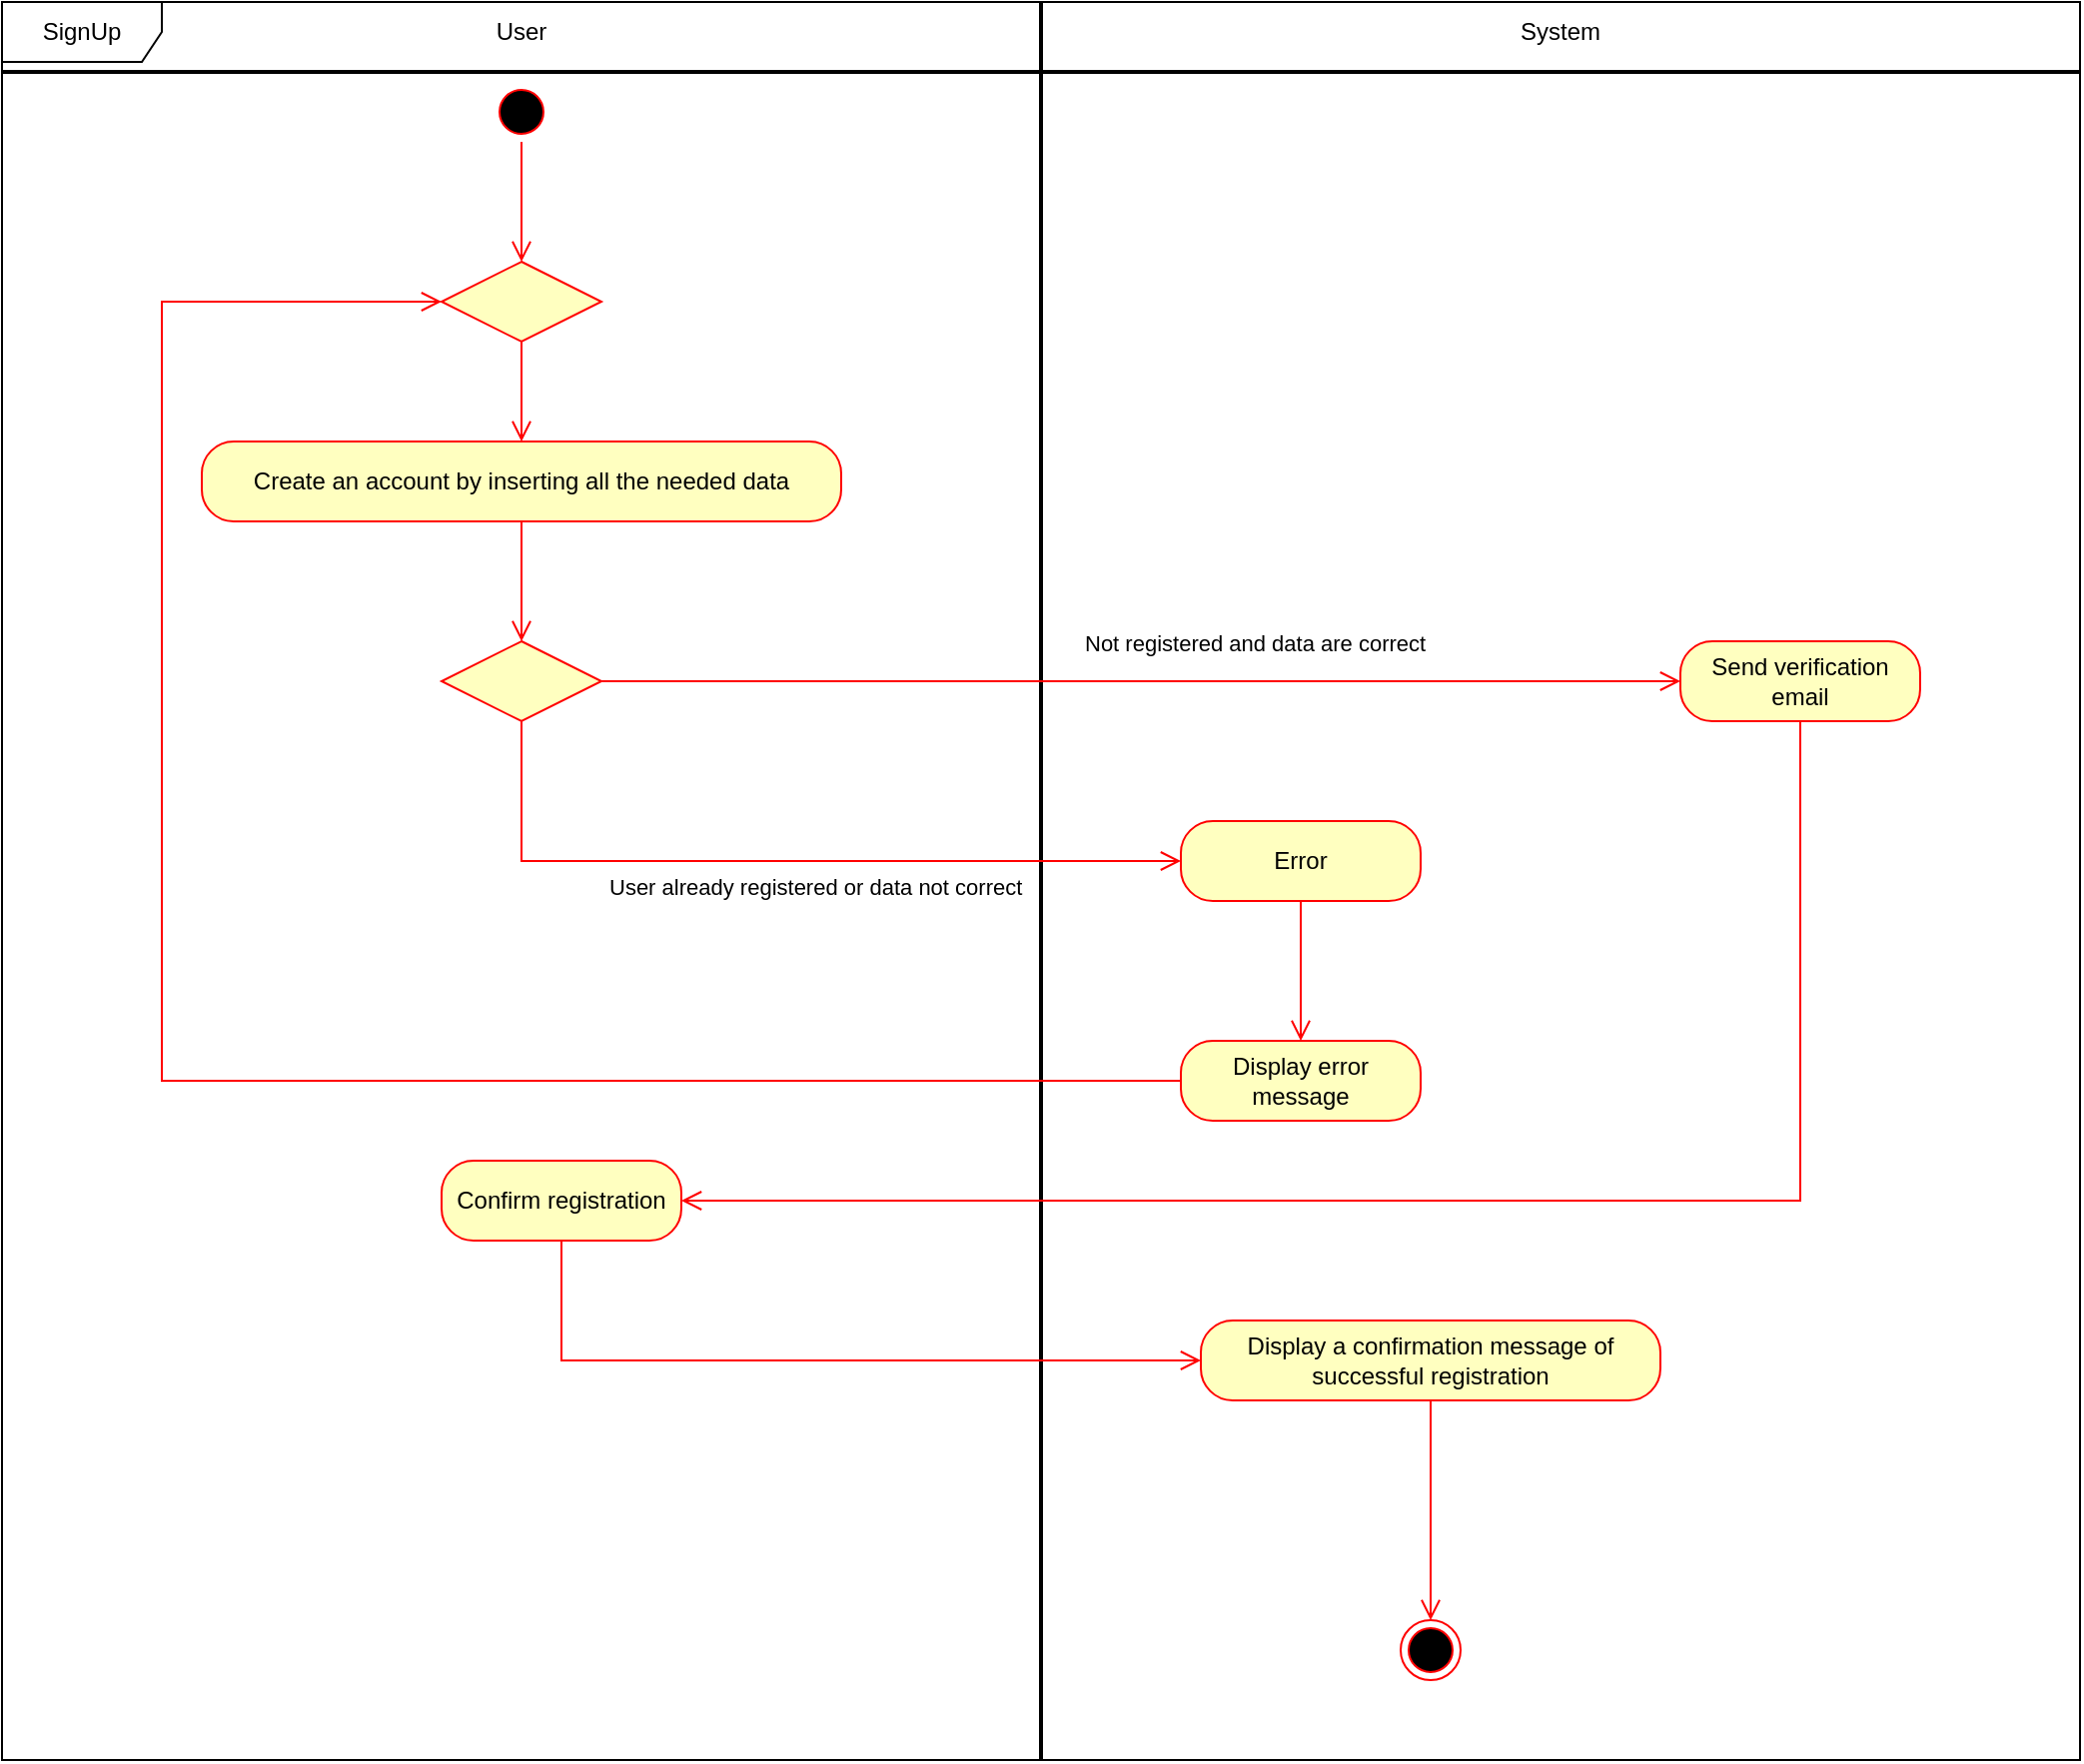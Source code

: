 <mxfile version="15.8.4" type="device" pages="4"><diagram id="i5hA1GaCMHNehdsZrgJi" name="SignUp"><mxGraphModel dx="1662" dy="2034" grid="1" gridSize="10" guides="1" tooltips="1" connect="1" arrows="1" fold="1" page="1" pageScale="1" pageWidth="827" pageHeight="1169" math="0" shadow="0"><root><mxCell id="0"/><mxCell id="1" parent="0"/><mxCell id="0Yx5FehD2BTO6RTD4bYX-6" value="SignUp" style="shape=umlFrame;whiteSpace=wrap;html=1;width=80;height=30;" parent="1" vertex="1"><mxGeometry x="40" width="1040" height="880" as="geometry"/></mxCell><mxCell id="0Yx5FehD2BTO6RTD4bYX-12" value="" style="line;strokeWidth=2;direction=south;html=1;" parent="1" vertex="1"><mxGeometry x="555" width="10" height="880" as="geometry"/></mxCell><mxCell id="0Yx5FehD2BTO6RTD4bYX-13" value="" style="ellipse;html=1;shape=startState;fillColor=#000000;strokeColor=#ff0000;" parent="1" vertex="1"><mxGeometry x="285" y="40" width="30" height="30" as="geometry"/></mxCell><mxCell id="0Yx5FehD2BTO6RTD4bYX-14" value="" style="edgeStyle=orthogonalEdgeStyle;html=1;verticalAlign=bottom;endArrow=open;endSize=8;strokeColor=#ff0000;rounded=0;" parent="1" source="0Yx5FehD2BTO6RTD4bYX-13" target="0Yx5FehD2BTO6RTD4bYX-15" edge="1"><mxGeometry relative="1" as="geometry"><mxPoint x="300" y="130" as="targetPoint"/></mxGeometry></mxCell><mxCell id="0Yx5FehD2BTO6RTD4bYX-15" value="" style="rhombus;whiteSpace=wrap;html=1;fillColor=#ffffc0;strokeColor=#ff0000;" parent="1" vertex="1"><mxGeometry x="260" y="130" width="80" height="40" as="geometry"/></mxCell><mxCell id="0Yx5FehD2BTO6RTD4bYX-17" value="" style="edgeStyle=orthogonalEdgeStyle;html=1;align=left;verticalAlign=top;endArrow=open;endSize=8;strokeColor=#ff0000;rounded=0;" parent="1" source="0Yx5FehD2BTO6RTD4bYX-15" target="0Yx5FehD2BTO6RTD4bYX-19" edge="1"><mxGeometry x="-1" relative="1" as="geometry"><mxPoint x="300" y="220" as="targetPoint"/></mxGeometry></mxCell><mxCell id="0Yx5FehD2BTO6RTD4bYX-19" value="Create an account by inserting all the needed data" style="rounded=1;whiteSpace=wrap;html=1;arcSize=40;fontColor=#000000;fillColor=#ffffc0;strokeColor=#ff0000;" parent="1" vertex="1"><mxGeometry x="140" y="220" width="320" height="40" as="geometry"/></mxCell><mxCell id="0Yx5FehD2BTO6RTD4bYX-20" value="" style="edgeStyle=orthogonalEdgeStyle;html=1;verticalAlign=bottom;endArrow=open;endSize=8;strokeColor=#ff0000;rounded=0;" parent="1" source="0Yx5FehD2BTO6RTD4bYX-19" target="0Yx5FehD2BTO6RTD4bYX-21" edge="1"><mxGeometry relative="1" as="geometry"><mxPoint x="300" y="320" as="targetPoint"/></mxGeometry></mxCell><mxCell id="0Yx5FehD2BTO6RTD4bYX-21" value="" style="rhombus;whiteSpace=wrap;html=1;fillColor=#ffffc0;strokeColor=#ff0000;" parent="1" vertex="1"><mxGeometry x="260" y="320" width="80" height="40" as="geometry"/></mxCell><mxCell id="0Yx5FehD2BTO6RTD4bYX-22" value="Not registered and data are correct" style="edgeStyle=orthogonalEdgeStyle;html=1;align=left;verticalAlign=bottom;endArrow=open;endSize=8;strokeColor=#ff0000;rounded=0;" parent="1" source="0Yx5FehD2BTO6RTD4bYX-21" target="0Yx5FehD2BTO6RTD4bYX-26" edge="1"><mxGeometry x="-0.111" y="10" relative="1" as="geometry"><mxPoint x="440" y="340" as="targetPoint"/><mxPoint as="offset"/></mxGeometry></mxCell><mxCell id="0Yx5FehD2BTO6RTD4bYX-23" value="User already registered or data not correct" style="edgeStyle=orthogonalEdgeStyle;html=1;align=left;verticalAlign=top;endArrow=open;endSize=8;strokeColor=#ff0000;rounded=0;" parent="1" source="0Yx5FehD2BTO6RTD4bYX-21" target="ZyyHc0Qk0W2XX4nhN9ns-6" edge="1"><mxGeometry x="-0.442" relative="1" as="geometry"><mxPoint x="630" y="460" as="targetPoint"/><Array as="points"><mxPoint x="300" y="430"/></Array><mxPoint as="offset"/></mxGeometry></mxCell><mxCell id="0Yx5FehD2BTO6RTD4bYX-25" value="" style="edgeStyle=orthogonalEdgeStyle;html=1;verticalAlign=bottom;endArrow=open;endSize=8;strokeColor=#ff0000;rounded=0;" parent="1" source="ZyyHc0Qk0W2XX4nhN9ns-5" target="0Yx5FehD2BTO6RTD4bYX-15" edge="1"><mxGeometry relative="1" as="geometry"><mxPoint x="690" y="584" as="targetPoint"/><Array as="points"><mxPoint x="120" y="540"/><mxPoint x="120" y="150"/></Array><mxPoint x="690" y="480" as="sourcePoint"/></mxGeometry></mxCell><mxCell id="0Yx5FehD2BTO6RTD4bYX-26" value="Send verification email" style="rounded=1;whiteSpace=wrap;html=1;arcSize=40;fontColor=#000000;fillColor=#ffffc0;strokeColor=#ff0000;" parent="1" vertex="1"><mxGeometry x="880" y="320" width="120" height="40" as="geometry"/></mxCell><mxCell id="0Yx5FehD2BTO6RTD4bYX-27" value="" style="edgeStyle=orthogonalEdgeStyle;html=1;verticalAlign=bottom;endArrow=open;endSize=8;strokeColor=#ff0000;rounded=0;" parent="1" source="0Yx5FehD2BTO6RTD4bYX-26" target="0Yx5FehD2BTO6RTD4bYX-30" edge="1"><mxGeometry relative="1" as="geometry"><mxPoint x="940" y="420" as="targetPoint"/><Array as="points"><mxPoint x="940" y="600"/></Array></mxGeometry></mxCell><mxCell id="0Yx5FehD2BTO6RTD4bYX-30" value="Confirm registration" style="rounded=1;whiteSpace=wrap;html=1;arcSize=40;fontColor=#000000;fillColor=#ffffc0;strokeColor=#ff0000;" parent="1" vertex="1"><mxGeometry x="260" y="580" width="120" height="40" as="geometry"/></mxCell><mxCell id="0Yx5FehD2BTO6RTD4bYX-31" value="" style="edgeStyle=orthogonalEdgeStyle;html=1;verticalAlign=bottom;endArrow=open;endSize=8;strokeColor=#ff0000;rounded=0;" parent="1" source="0Yx5FehD2BTO6RTD4bYX-30" target="0Yx5FehD2BTO6RTD4bYX-32" edge="1"><mxGeometry relative="1" as="geometry"><mxPoint x="320" y="680" as="targetPoint"/><Array as="points"><mxPoint x="320" y="680"/></Array></mxGeometry></mxCell><mxCell id="0Yx5FehD2BTO6RTD4bYX-32" value="Display a confirmation message of successful registration" style="rounded=1;whiteSpace=wrap;html=1;arcSize=40;fontColor=#000000;fillColor=#ffffc0;strokeColor=#ff0000;" parent="1" vertex="1"><mxGeometry x="640" y="660" width="230" height="40" as="geometry"/></mxCell><mxCell id="0Yx5FehD2BTO6RTD4bYX-33" value="" style="edgeStyle=orthogonalEdgeStyle;html=1;verticalAlign=bottom;endArrow=open;endSize=8;strokeColor=#ff0000;rounded=0;" parent="1" source="0Yx5FehD2BTO6RTD4bYX-32" target="0Yx5FehD2BTO6RTD4bYX-34" edge="1"><mxGeometry relative="1" as="geometry"><mxPoint x="700" y="740" as="targetPoint"/></mxGeometry></mxCell><mxCell id="0Yx5FehD2BTO6RTD4bYX-34" value="" style="ellipse;html=1;shape=endState;fillColor=#000000;strokeColor=#ff0000;" parent="1" vertex="1"><mxGeometry x="740" y="810" width="30" height="30" as="geometry"/></mxCell><mxCell id="0Yx5FehD2BTO6RTD4bYX-35" value="" style="line;strokeWidth=2;html=1;" parent="1" vertex="1"><mxGeometry x="40" y="30" width="1040" height="10" as="geometry"/></mxCell><mxCell id="0Yx5FehD2BTO6RTD4bYX-36" value="User" style="text;html=1;strokeColor=none;fillColor=none;align=center;verticalAlign=middle;whiteSpace=wrap;rounded=0;" parent="1" vertex="1"><mxGeometry x="270" width="60" height="30" as="geometry"/></mxCell><mxCell id="0Yx5FehD2BTO6RTD4bYX-37" value="System" style="text;html=1;strokeColor=none;fillColor=none;align=center;verticalAlign=middle;whiteSpace=wrap;rounded=0;" parent="1" vertex="1"><mxGeometry x="790" width="60" height="30" as="geometry"/></mxCell><mxCell id="ZyyHc0Qk0W2XX4nhN9ns-5" value="Display error message" style="rounded=1;whiteSpace=wrap;html=1;arcSize=40;fontColor=#000000;fillColor=#ffffc0;strokeColor=#ff0000;" parent="1" vertex="1"><mxGeometry x="630" y="520" width="120" height="40" as="geometry"/></mxCell><mxCell id="ZyyHc0Qk0W2XX4nhN9ns-6" value="Error" style="rounded=1;whiteSpace=wrap;html=1;arcSize=40;fontColor=#000000;fillColor=#ffffc0;strokeColor=#ff0000;" parent="1" vertex="1"><mxGeometry x="630" y="410" width="120" height="40" as="geometry"/></mxCell><mxCell id="ZyyHc0Qk0W2XX4nhN9ns-7" value="" style="edgeStyle=orthogonalEdgeStyle;html=1;verticalAlign=bottom;endArrow=open;endSize=8;strokeColor=#ff0000;rounded=0;" parent="1" source="ZyyHc0Qk0W2XX4nhN9ns-6" target="ZyyHc0Qk0W2XX4nhN9ns-5" edge="1"><mxGeometry relative="1" as="geometry"><mxPoint x="690" y="510" as="targetPoint"/></mxGeometry></mxCell></root></mxGraphModel></diagram><diagram id="QBrfwgUqq6HXXIQ34ec0" name="LogIn"><mxGraphModel dx="1662" dy="2034" grid="1" gridSize="10" guides="1" tooltips="1" connect="1" arrows="1" fold="1" page="1" pageScale="1" pageWidth="827" pageHeight="1169" math="0" shadow="0"><root><mxCell id="lk8WA9MDYlUOGoSsoRtr-0"/><mxCell id="lk8WA9MDYlUOGoSsoRtr-1" parent="lk8WA9MDYlUOGoSsoRtr-0"/><mxCell id="H0pcSbQBk07YNYU-L_Fw-0" value="LogIn" style="shape=umlFrame;whiteSpace=wrap;html=1;width=80;height=30;" parent="lk8WA9MDYlUOGoSsoRtr-1" vertex="1"><mxGeometry x="40" width="1040" height="880" as="geometry"/></mxCell><mxCell id="H0pcSbQBk07YNYU-L_Fw-1" value="" style="line;strokeWidth=2;direction=south;html=1;" parent="lk8WA9MDYlUOGoSsoRtr-1" vertex="1"><mxGeometry x="555" width="10" height="880" as="geometry"/></mxCell><mxCell id="H0pcSbQBk07YNYU-L_Fw-2" value="" style="ellipse;html=1;shape=startState;fillColor=#000000;strokeColor=#ff0000;" parent="lk8WA9MDYlUOGoSsoRtr-1" vertex="1"><mxGeometry x="285" y="40" width="30" height="30" as="geometry"/></mxCell><mxCell id="H0pcSbQBk07YNYU-L_Fw-3" value="" style="edgeStyle=orthogonalEdgeStyle;html=1;verticalAlign=bottom;endArrow=open;endSize=8;strokeColor=#ff0000;rounded=0;" parent="lk8WA9MDYlUOGoSsoRtr-1" source="H0pcSbQBk07YNYU-L_Fw-2" target="H0pcSbQBk07YNYU-L_Fw-4" edge="1"><mxGeometry relative="1" as="geometry"><mxPoint x="300" y="130" as="targetPoint"/></mxGeometry></mxCell><mxCell id="H0pcSbQBk07YNYU-L_Fw-4" value="" style="rhombus;whiteSpace=wrap;html=1;fillColor=#ffffc0;strokeColor=#ff0000;" parent="lk8WA9MDYlUOGoSsoRtr-1" vertex="1"><mxGeometry x="260" y="130" width="80" height="40" as="geometry"/></mxCell><mxCell id="H0pcSbQBk07YNYU-L_Fw-5" value="" style="edgeStyle=orthogonalEdgeStyle;html=1;align=left;verticalAlign=top;endArrow=open;endSize=8;strokeColor=#ff0000;rounded=0;" parent="lk8WA9MDYlUOGoSsoRtr-1" source="H0pcSbQBk07YNYU-L_Fw-4" target="H0pcSbQBk07YNYU-L_Fw-6" edge="1"><mxGeometry x="-1" relative="1" as="geometry"><mxPoint x="300" y="220" as="targetPoint"/></mxGeometry></mxCell><mxCell id="H0pcSbQBk07YNYU-L_Fw-6" value="Insert credentials" style="rounded=1;whiteSpace=wrap;html=1;arcSize=40;fontColor=#000000;fillColor=#ffffc0;strokeColor=#ff0000;" parent="lk8WA9MDYlUOGoSsoRtr-1" vertex="1"><mxGeometry x="140" y="220" width="320" height="40" as="geometry"/></mxCell><mxCell id="H0pcSbQBk07YNYU-L_Fw-7" value="" style="edgeStyle=orthogonalEdgeStyle;html=1;verticalAlign=bottom;endArrow=open;endSize=8;strokeColor=#ff0000;rounded=0;" parent="lk8WA9MDYlUOGoSsoRtr-1" source="H0pcSbQBk07YNYU-L_Fw-6" target="H0pcSbQBk07YNYU-L_Fw-8" edge="1"><mxGeometry relative="1" as="geometry"><mxPoint x="300" y="320" as="targetPoint"/></mxGeometry></mxCell><mxCell id="H0pcSbQBk07YNYU-L_Fw-8" value="" style="rhombus;whiteSpace=wrap;html=1;fillColor=#ffffc0;strokeColor=#ff0000;" parent="lk8WA9MDYlUOGoSsoRtr-1" vertex="1"><mxGeometry x="260" y="320" width="80" height="40" as="geometry"/></mxCell><mxCell id="H0pcSbQBk07YNYU-L_Fw-9" value="Correct credentials" style="edgeStyle=orthogonalEdgeStyle;html=1;align=left;verticalAlign=bottom;endArrow=open;endSize=8;strokeColor=#ff0000;rounded=0;" parent="lk8WA9MDYlUOGoSsoRtr-1" source="H0pcSbQBk07YNYU-L_Fw-8" target="H0pcSbQBk07YNYU-L_Fw-13" edge="1"><mxGeometry x="-0.111" y="10" relative="1" as="geometry"><mxPoint x="440" y="340" as="targetPoint"/><mxPoint as="offset"/></mxGeometry></mxCell><mxCell id="H0pcSbQBk07YNYU-L_Fw-10" value="Wrong credentials" style="edgeStyle=orthogonalEdgeStyle;html=1;align=left;verticalAlign=top;endArrow=open;endSize=8;strokeColor=#ff0000;rounded=0;" parent="lk8WA9MDYlUOGoSsoRtr-1" source="H0pcSbQBk07YNYU-L_Fw-8" target="H0pcSbQBk07YNYU-L_Fw-26" edge="1"><mxGeometry x="-0.442" relative="1" as="geometry"><mxPoint x="630" y="460" as="targetPoint"/><Array as="points"><mxPoint x="300" y="460"/></Array><mxPoint as="offset"/></mxGeometry></mxCell><mxCell id="H0pcSbQBk07YNYU-L_Fw-13" value="Display precedent page or home page" style="rounded=1;whiteSpace=wrap;html=1;arcSize=40;fontColor=#000000;fillColor=#ffffc0;strokeColor=#ff0000;" parent="lk8WA9MDYlUOGoSsoRtr-1" vertex="1"><mxGeometry x="750" y="320" width="250" height="40" as="geometry"/></mxCell><mxCell id="H0pcSbQBk07YNYU-L_Fw-14" value="" style="edgeStyle=orthogonalEdgeStyle;html=1;verticalAlign=bottom;endArrow=open;endSize=8;strokeColor=#ff0000;rounded=0;" parent="lk8WA9MDYlUOGoSsoRtr-1" source="H0pcSbQBk07YNYU-L_Fw-13" target="H0pcSbQBk07YNYU-L_Fw-19" edge="1"><mxGeometry relative="1" as="geometry"><mxPoint x="755" y="660" as="targetPoint"/><Array as="points"/></mxGeometry></mxCell><mxCell id="H0pcSbQBk07YNYU-L_Fw-19" value="" style="ellipse;html=1;shape=endState;fillColor=#000000;strokeColor=#ff0000;" parent="lk8WA9MDYlUOGoSsoRtr-1" vertex="1"><mxGeometry x="860" y="570" width="30" height="30" as="geometry"/></mxCell><mxCell id="H0pcSbQBk07YNYU-L_Fw-20" value="" style="line;strokeWidth=2;html=1;" parent="lk8WA9MDYlUOGoSsoRtr-1" vertex="1"><mxGeometry x="40" y="30" width="1040" height="10" as="geometry"/></mxCell><mxCell id="H0pcSbQBk07YNYU-L_Fw-21" value="User" style="text;html=1;strokeColor=none;fillColor=none;align=center;verticalAlign=middle;whiteSpace=wrap;rounded=0;" parent="lk8WA9MDYlUOGoSsoRtr-1" vertex="1"><mxGeometry x="270" width="60" height="30" as="geometry"/></mxCell><mxCell id="H0pcSbQBk07YNYU-L_Fw-22" value="System" style="text;html=1;strokeColor=none;fillColor=none;align=center;verticalAlign=middle;whiteSpace=wrap;rounded=0;" parent="lk8WA9MDYlUOGoSsoRtr-1" vertex="1"><mxGeometry x="790" width="60" height="30" as="geometry"/></mxCell><mxCell id="H0pcSbQBk07YNYU-L_Fw-23" value="Display error message" style="rounded=1;whiteSpace=wrap;html=1;arcSize=40;fontColor=#000000;fillColor=#ffffc0;strokeColor=#ff0000;" parent="lk8WA9MDYlUOGoSsoRtr-1" vertex="1"><mxGeometry x="630" y="570" width="120" height="40" as="geometry"/></mxCell><mxCell id="H0pcSbQBk07YNYU-L_Fw-24" value="" style="edgeStyle=orthogonalEdgeStyle;html=1;verticalAlign=bottom;endArrow=open;endSize=8;strokeColor=#ff0000;rounded=0;" parent="lk8WA9MDYlUOGoSsoRtr-1" source="H0pcSbQBk07YNYU-L_Fw-23" target="H0pcSbQBk07YNYU-L_Fw-4" edge="1"><mxGeometry relative="1" as="geometry"><mxPoint x="690" y="670" as="targetPoint"/><Array as="points"><mxPoint x="100" y="590"/><mxPoint x="100" y="150"/></Array></mxGeometry></mxCell><mxCell id="H0pcSbQBk07YNYU-L_Fw-26" value="Error" style="rounded=1;whiteSpace=wrap;html=1;arcSize=40;fontColor=#000000;fillColor=#ffffc0;strokeColor=#ff0000;" parent="lk8WA9MDYlUOGoSsoRtr-1" vertex="1"><mxGeometry x="630" y="440" width="120" height="40" as="geometry"/></mxCell><mxCell id="H0pcSbQBk07YNYU-L_Fw-27" value="" style="edgeStyle=orthogonalEdgeStyle;html=1;verticalAlign=bottom;endArrow=open;endSize=8;strokeColor=#ff0000;rounded=0;" parent="lk8WA9MDYlUOGoSsoRtr-1" source="H0pcSbQBk07YNYU-L_Fw-26" target="H0pcSbQBk07YNYU-L_Fw-23" edge="1"><mxGeometry relative="1" as="geometry"><mxPoint x="690" y="540" as="targetPoint"/></mxGeometry></mxCell></root></mxGraphModel></diagram><diagram id="NX4KJ0emV-spg4WpXDUq" name="PublishAPost"><mxGraphModel dx="1662" dy="2034" grid="1" gridSize="10" guides="1" tooltips="1" connect="1" arrows="1" fold="1" page="1" pageScale="1" pageWidth="827" pageHeight="1169" math="0" shadow="0"><root><mxCell id="JywbN3MFghpIxp9DJnzV-0"/><mxCell id="JywbN3MFghpIxp9DJnzV-1" parent="JywbN3MFghpIxp9DJnzV-0"/><mxCell id="JywbN3MFghpIxp9DJnzV-2" value="PublishAPost" style="shape=umlFrame;whiteSpace=wrap;html=1;width=90;height=30;" parent="JywbN3MFghpIxp9DJnzV-1" vertex="1"><mxGeometry x="40" width="1040" height="720" as="geometry"/></mxCell><mxCell id="JywbN3MFghpIxp9DJnzV-3" value="" style="line;strokeWidth=2;direction=south;html=1;" parent="JywbN3MFghpIxp9DJnzV-1" vertex="1"><mxGeometry x="555" width="10" height="720" as="geometry"/></mxCell><mxCell id="JywbN3MFghpIxp9DJnzV-4" value="" style="ellipse;html=1;shape=startState;fillColor=#000000;strokeColor=#ff0000;" parent="JywbN3MFghpIxp9DJnzV-1" vertex="1"><mxGeometry x="285" y="40" width="30" height="30" as="geometry"/></mxCell><mxCell id="JywbN3MFghpIxp9DJnzV-5" value="" style="edgeStyle=orthogonalEdgeStyle;html=1;verticalAlign=bottom;endArrow=open;endSize=8;strokeColor=#ff0000;rounded=0;" parent="JywbN3MFghpIxp9DJnzV-1" source="JywbN3MFghpIxp9DJnzV-4" target="JywbN3MFghpIxp9DJnzV-23" edge="1"><mxGeometry relative="1" as="geometry"><mxPoint x="300" y="120" as="targetPoint"/></mxGeometry></mxCell><mxCell id="JywbN3MFghpIxp9DJnzV-6" value="" style="rhombus;whiteSpace=wrap;html=1;fillColor=#ffffc0;strokeColor=#ff0000;" parent="JywbN3MFghpIxp9DJnzV-1" vertex="1"><mxGeometry x="260" y="220" width="80" height="40" as="geometry"/></mxCell><mxCell id="JywbN3MFghpIxp9DJnzV-7" value="" style="edgeStyle=orthogonalEdgeStyle;html=1;align=left;verticalAlign=top;endArrow=open;endSize=8;strokeColor=#ff0000;rounded=0;" parent="JywbN3MFghpIxp9DJnzV-1" source="JywbN3MFghpIxp9DJnzV-6" target="JywbN3MFghpIxp9DJnzV-8" edge="1"><mxGeometry x="-1" relative="1" as="geometry"><mxPoint x="300" y="220" as="targetPoint"/></mxGeometry></mxCell><mxCell id="JywbN3MFghpIxp9DJnzV-8" value="&amp;nbsp;Insert a new answer in the form and click the confirmation button" style="rounded=1;whiteSpace=wrap;html=1;arcSize=40;fontColor=#000000;fillColor=#ffffc0;strokeColor=#ff0000;" parent="JywbN3MFghpIxp9DJnzV-1" vertex="1"><mxGeometry x="140" y="290" width="320" height="40" as="geometry"/></mxCell><mxCell id="JywbN3MFghpIxp9DJnzV-9" value="" style="edgeStyle=orthogonalEdgeStyle;html=1;verticalAlign=bottom;endArrow=open;endSize=8;strokeColor=#ff0000;rounded=0;entryX=0.5;entryY=0;entryDx=0;entryDy=0;" parent="JywbN3MFghpIxp9DJnzV-1" source="JywbN3MFghpIxp9DJnzV-8" target="JywbN3MFghpIxp9DJnzV-10" edge="1"><mxGeometry relative="1" as="geometry"><mxPoint x="300" y="320" as="targetPoint"/></mxGeometry></mxCell><mxCell id="JywbN3MFghpIxp9DJnzV-10" value="" style="rhombus;whiteSpace=wrap;html=1;fillColor=#ffffc0;strokeColor=#ff0000;" parent="JywbN3MFghpIxp9DJnzV-1" vertex="1"><mxGeometry x="260" y="350" width="80" height="40" as="geometry"/></mxCell><mxCell id="JywbN3MFghpIxp9DJnzV-11" value="Valid contents" style="edgeStyle=orthogonalEdgeStyle;html=1;align=left;verticalAlign=bottom;endArrow=open;endSize=8;strokeColor=#ff0000;rounded=0;" parent="JywbN3MFghpIxp9DJnzV-1" source="JywbN3MFghpIxp9DJnzV-10" target="JywbN3MFghpIxp9DJnzV-13" edge="1"><mxGeometry x="-0.111" y="10" relative="1" as="geometry"><mxPoint x="440" y="340" as="targetPoint"/><mxPoint as="offset"/></mxGeometry></mxCell><mxCell id="JywbN3MFghpIxp9DJnzV-12" value="Invalid contents" style="edgeStyle=orthogonalEdgeStyle;html=1;align=left;verticalAlign=top;endArrow=open;endSize=8;strokeColor=#ff0000;rounded=0;" parent="JywbN3MFghpIxp9DJnzV-1" source="JywbN3MFghpIxp9DJnzV-10" target="JywbN3MFghpIxp9DJnzV-21" edge="1"><mxGeometry x="-0.442" relative="1" as="geometry"><mxPoint x="630" y="460" as="targetPoint"/><Array as="points"><mxPoint x="300" y="460"/></Array><mxPoint as="offset"/></mxGeometry></mxCell><mxCell id="JywbN3MFghpIxp9DJnzV-13" value="The answer is in pending approval" style="rounded=1;whiteSpace=wrap;html=1;arcSize=40;fontColor=#000000;fillColor=#ffffc0;strokeColor=#ff0000;" parent="JywbN3MFghpIxp9DJnzV-1" vertex="1"><mxGeometry x="750" y="350" width="250" height="40" as="geometry"/></mxCell><mxCell id="JywbN3MFghpIxp9DJnzV-14" value="" style="edgeStyle=orthogonalEdgeStyle;html=1;verticalAlign=bottom;endArrow=open;endSize=8;strokeColor=#ff0000;rounded=0;" parent="JywbN3MFghpIxp9DJnzV-1" source="JywbN3MFghpIxp9DJnzV-13" target="JywbN3MFghpIxp9DJnzV-15" edge="1"><mxGeometry relative="1" as="geometry"><mxPoint x="755" y="660" as="targetPoint"/><Array as="points"/></mxGeometry></mxCell><mxCell id="JywbN3MFghpIxp9DJnzV-15" value="" style="ellipse;html=1;shape=endState;fillColor=#000000;strokeColor=#ff0000;" parent="JywbN3MFghpIxp9DJnzV-1" vertex="1"><mxGeometry x="860" y="570" width="30" height="30" as="geometry"/></mxCell><mxCell id="JywbN3MFghpIxp9DJnzV-16" value="" style="line;strokeWidth=2;html=1;" parent="JywbN3MFghpIxp9DJnzV-1" vertex="1"><mxGeometry x="40" y="30" width="1040" height="10" as="geometry"/></mxCell><mxCell id="JywbN3MFghpIxp9DJnzV-17" value="User" style="text;html=1;strokeColor=none;fillColor=none;align=center;verticalAlign=middle;whiteSpace=wrap;rounded=0;" parent="JywbN3MFghpIxp9DJnzV-1" vertex="1"><mxGeometry x="245" width="110" height="30" as="geometry"/></mxCell><mxCell id="JywbN3MFghpIxp9DJnzV-18" value="System" style="text;html=1;strokeColor=none;fillColor=none;align=center;verticalAlign=middle;whiteSpace=wrap;rounded=0;" parent="JywbN3MFghpIxp9DJnzV-1" vertex="1"><mxGeometry x="790" width="60" height="30" as="geometry"/></mxCell><mxCell id="JywbN3MFghpIxp9DJnzV-19" value="Display error message" style="rounded=1;whiteSpace=wrap;html=1;arcSize=40;fontColor=#000000;fillColor=#ffffc0;strokeColor=#ff0000;" parent="JywbN3MFghpIxp9DJnzV-1" vertex="1"><mxGeometry x="630" y="570" width="120" height="40" as="geometry"/></mxCell><mxCell id="JywbN3MFghpIxp9DJnzV-20" value="" style="edgeStyle=orthogonalEdgeStyle;html=1;verticalAlign=bottom;endArrow=open;endSize=8;strokeColor=#ff0000;rounded=0;" parent="JywbN3MFghpIxp9DJnzV-1" source="JywbN3MFghpIxp9DJnzV-19" target="WKENXxvXw02hCiReV8y9-4" edge="1"><mxGeometry relative="1" as="geometry"><mxPoint x="690" y="670" as="targetPoint"/><Array as="points"><mxPoint x="130" y="590"/></Array></mxGeometry></mxCell><mxCell id="JywbN3MFghpIxp9DJnzV-21" value="Error" style="rounded=1;whiteSpace=wrap;html=1;arcSize=40;fontColor=#000000;fillColor=#ffffc0;strokeColor=#ff0000;" parent="JywbN3MFghpIxp9DJnzV-1" vertex="1"><mxGeometry x="630" y="440" width="120" height="40" as="geometry"/></mxCell><mxCell id="JywbN3MFghpIxp9DJnzV-22" value="" style="edgeStyle=orthogonalEdgeStyle;html=1;verticalAlign=bottom;endArrow=open;endSize=8;strokeColor=#ff0000;rounded=0;" parent="JywbN3MFghpIxp9DJnzV-1" source="JywbN3MFghpIxp9DJnzV-21" target="JywbN3MFghpIxp9DJnzV-19" edge="1"><mxGeometry relative="1" as="geometry"><mxPoint x="690" y="540" as="targetPoint"/></mxGeometry></mxCell><mxCell id="JywbN3MFghpIxp9DJnzV-23" value="Selects a section and a discussion" style="rounded=1;whiteSpace=wrap;html=1;arcSize=40;fontColor=#000000;fillColor=#ffffc0;strokeColor=#ff0000;" parent="JywbN3MFghpIxp9DJnzV-1" vertex="1"><mxGeometry x="160" y="130" width="280" height="40" as="geometry"/></mxCell><mxCell id="JywbN3MFghpIxp9DJnzV-24" value="" style="edgeStyle=orthogonalEdgeStyle;html=1;verticalAlign=bottom;endArrow=open;endSize=8;strokeColor=#ff0000;rounded=0;" parent="JywbN3MFghpIxp9DJnzV-1" source="JywbN3MFghpIxp9DJnzV-23" target="JywbN3MFghpIxp9DJnzV-6" edge="1"><mxGeometry relative="1" as="geometry"><mxPoint x="305" y="220" as="targetPoint"/></mxGeometry></mxCell><mxCell id="WKENXxvXw02hCiReV8y9-4" value="Modify the answer" style="rounded=1;whiteSpace=wrap;html=1;arcSize=40;fontColor=#000000;fillColor=#ffffc0;strokeColor=#ff0000;" vertex="1" parent="JywbN3MFghpIxp9DJnzV-1"><mxGeometry x="70" y="470" width="120" height="40" as="geometry"/></mxCell><mxCell id="WKENXxvXw02hCiReV8y9-5" value="" style="edgeStyle=orthogonalEdgeStyle;html=1;verticalAlign=bottom;endArrow=open;endSize=8;strokeColor=#ff0000;rounded=0;" edge="1" source="WKENXxvXw02hCiReV8y9-4" parent="JywbN3MFghpIxp9DJnzV-1" target="JywbN3MFghpIxp9DJnzV-10"><mxGeometry relative="1" as="geometry"><mxPoint x="180" y="570" as="targetPoint"/><Array as="points"><mxPoint x="130" y="370"/></Array></mxGeometry></mxCell></root></mxGraphModel></diagram><diagram id="xcuDcfUBw6uulzkoQ40_" name="ModifyAPost"><mxGraphModel dx="1662" dy="865" grid="1" gridSize="10" guides="1" tooltips="1" connect="1" arrows="1" fold="1" page="1" pageScale="1" pageWidth="827" pageHeight="1169" math="0" shadow="0"><root><mxCell id="rfF3BMJk1L4laY5U-T6r-0"/><mxCell id="rfF3BMJk1L4laY5U-T6r-1" parent="rfF3BMJk1L4laY5U-T6r-0"/><mxCell id="4bSX0plQ2-LvprHm_XTw-0" value="ModifyAPost" style="shape=umlFrame;whiteSpace=wrap;html=1;width=130;height=30;" parent="rfF3BMJk1L4laY5U-T6r-1" vertex="1"><mxGeometry x="10" y="50" width="1040" height="720" as="geometry"/></mxCell><mxCell id="4bSX0plQ2-LvprHm_XTw-1" value="" style="line;strokeWidth=2;direction=south;html=1;" parent="rfF3BMJk1L4laY5U-T6r-1" vertex="1"><mxGeometry x="525" y="50" width="10" height="720" as="geometry"/></mxCell><mxCell id="4bSX0plQ2-LvprHm_XTw-2" value="" style="ellipse;html=1;shape=startState;fillColor=#000000;strokeColor=#ff0000;" parent="rfF3BMJk1L4laY5U-T6r-1" vertex="1"><mxGeometry x="255" y="90" width="30" height="30" as="geometry"/></mxCell><mxCell id="4bSX0plQ2-LvprHm_XTw-3" value="" style="edgeStyle=orthogonalEdgeStyle;html=1;verticalAlign=bottom;endArrow=open;endSize=8;strokeColor=#ff0000;rounded=0;" parent="rfF3BMJk1L4laY5U-T6r-1" source="4bSX0plQ2-LvprHm_XTw-2" target="4bSX0plQ2-LvprHm_XTw-10" edge="1"><mxGeometry relative="1" as="geometry"><mxPoint x="270" y="170" as="targetPoint"/></mxGeometry></mxCell><mxCell id="4bSX0plQ2-LvprHm_XTw-4" value="Introduces changes and confirm" style="rounded=1;whiteSpace=wrap;html=1;arcSize=40;fontColor=#000000;fillColor=#ffffc0;strokeColor=#ff0000;" parent="rfF3BMJk1L4laY5U-T6r-1" vertex="1"><mxGeometry x="150" y="300" width="230" height="40" as="geometry"/></mxCell><mxCell id="4bSX0plQ2-LvprHm_XTw-5" value="" style="edgeStyle=orthogonalEdgeStyle;html=1;verticalAlign=bottom;endArrow=open;endSize=8;strokeColor=#ff0000;rounded=0;" parent="rfF3BMJk1L4laY5U-T6r-1" source="4bSX0plQ2-LvprHm_XTw-4" target="5plpDDCoM4SiKwd97oR1-0" edge="1"><mxGeometry relative="1" as="geometry"><mxPoint x="270" y="490" as="targetPoint"/><Array as="points"><mxPoint x="270" y="400"/><mxPoint x="270" y="400"/></Array></mxGeometry></mxCell><mxCell id="4bSX0plQ2-LvprHm_XTw-6" value="" style="ellipse;html=1;shape=endState;fillColor=#000000;strokeColor=#ff0000;" parent="rfF3BMJk1L4laY5U-T6r-1" vertex="1"><mxGeometry x="855" y="585" width="30" height="30" as="geometry"/></mxCell><mxCell id="4bSX0plQ2-LvprHm_XTw-7" value="" style="line;strokeWidth=2;html=1;" parent="rfF3BMJk1L4laY5U-T6r-1" vertex="1"><mxGeometry x="10" y="80" width="1040" height="10" as="geometry"/></mxCell><mxCell id="4bSX0plQ2-LvprHm_XTw-8" value="User" style="text;html=1;strokeColor=none;fillColor=none;align=center;verticalAlign=middle;whiteSpace=wrap;rounded=0;" parent="rfF3BMJk1L4laY5U-T6r-1" vertex="1"><mxGeometry x="215" y="50" width="110" height="30" as="geometry"/></mxCell><mxCell id="4bSX0plQ2-LvprHm_XTw-9" value="System" style="text;html=1;strokeColor=none;fillColor=none;align=center;verticalAlign=middle;whiteSpace=wrap;rounded=0;" parent="rfF3BMJk1L4laY5U-T6r-1" vertex="1"><mxGeometry x="760" y="50" width="60" height="30" as="geometry"/></mxCell><mxCell id="4bSX0plQ2-LvprHm_XTw-10" value="Selects &quot;Modify&quot; button of a post" style="rounded=1;whiteSpace=wrap;html=1;arcSize=40;fontColor=#000000;fillColor=#ffffc0;strokeColor=#ff0000;" parent="rfF3BMJk1L4laY5U-T6r-1" vertex="1"><mxGeometry x="130" y="170" width="280" height="40" as="geometry"/></mxCell><mxCell id="4bSX0plQ2-LvprHm_XTw-11" value="" style="edgeStyle=orthogonalEdgeStyle;html=1;verticalAlign=bottom;endArrow=open;endSize=8;strokeColor=#ff0000;rounded=0;" parent="rfF3BMJk1L4laY5U-T6r-1" source="4bSX0plQ2-LvprHm_XTw-10" target="4bSX0plQ2-LvprHm_XTw-12" edge="1"><mxGeometry relative="1" as="geometry"><mxPoint x="275" y="270" as="targetPoint"/></mxGeometry></mxCell><mxCell id="4bSX0plQ2-LvprHm_XTw-12" value="Display edit page" style="rounded=1;whiteSpace=wrap;html=1;arcSize=40;fontColor=#000000;fillColor=#ffffc0;strokeColor=#ff0000;" parent="rfF3BMJk1L4laY5U-T6r-1" vertex="1"><mxGeometry x="610" y="170" width="200" height="40" as="geometry"/></mxCell><mxCell id="4bSX0plQ2-LvprHm_XTw-17" value="" style="edgeStyle=orthogonalEdgeStyle;html=1;verticalAlign=bottom;endArrow=open;endSize=8;strokeColor=#ff0000;rounded=0;" parent="rfF3BMJk1L4laY5U-T6r-1" source="4bSX0plQ2-LvprHm_XTw-12" target="4bSX0plQ2-LvprHm_XTw-4" edge="1"><mxGeometry relative="1" as="geometry"><mxPoint x="710" y="430" as="targetPoint"/><Array as="points"><mxPoint x="710" y="320"/></Array><mxPoint x="710" y="370" as="sourcePoint"/></mxGeometry></mxCell><mxCell id="4bSX0plQ2-LvprHm_XTw-18" value="The changes are in the pending approval" style="rounded=1;whiteSpace=wrap;html=1;arcSize=40;fontColor=#000000;fillColor=#ffffc0;strokeColor=#ff0000;" parent="rfF3BMJk1L4laY5U-T6r-1" vertex="1"><mxGeometry x="750" y="480" width="240" height="40" as="geometry"/></mxCell><mxCell id="4bSX0plQ2-LvprHm_XTw-19" value="" style="edgeStyle=orthogonalEdgeStyle;html=1;verticalAlign=bottom;endArrow=open;endSize=8;strokeColor=#ff0000;rounded=0;" parent="rfF3BMJk1L4laY5U-T6r-1" source="4bSX0plQ2-LvprHm_XTw-18" target="4bSX0plQ2-LvprHm_XTw-6" edge="1"><mxGeometry relative="1" as="geometry"><mxPoint x="980" y="610" as="targetPoint"/></mxGeometry></mxCell><mxCell id="5plpDDCoM4SiKwd97oR1-0" value="" style="rhombus;whiteSpace=wrap;html=1;fillColor=#ffffc0;strokeColor=#ff0000;" parent="rfF3BMJk1L4laY5U-T6r-1" vertex="1"><mxGeometry x="230" y="410" width="80" height="40" as="geometry"/></mxCell><mxCell id="5plpDDCoM4SiKwd97oR1-1" value="Valid contents" style="edgeStyle=orthogonalEdgeStyle;html=1;align=left;verticalAlign=bottom;endArrow=open;endSize=8;strokeColor=#ff0000;rounded=0;" parent="rfF3BMJk1L4laY5U-T6r-1" source="5plpDDCoM4SiKwd97oR1-0" target="4bSX0plQ2-LvprHm_XTw-18" edge="1"><mxGeometry x="-0.043" relative="1" as="geometry"><mxPoint x="360" y="430" as="targetPoint"/><mxPoint as="offset"/></mxGeometry></mxCell><mxCell id="5plpDDCoM4SiKwd97oR1-2" value="Invalid contents" style="edgeStyle=orthogonalEdgeStyle;html=1;align=left;verticalAlign=top;endArrow=open;endSize=8;strokeColor=#ff0000;rounded=0;" parent="rfF3BMJk1L4laY5U-T6r-1" source="5plpDDCoM4SiKwd97oR1-0" target="5plpDDCoM4SiKwd97oR1-3" edge="1"><mxGeometry x="-0.2" relative="1" as="geometry"><mxPoint x="220" y="510" as="targetPoint"/><Array as="points"><mxPoint x="270" y="500"/></Array><mxPoint as="offset"/></mxGeometry></mxCell><mxCell id="5plpDDCoM4SiKwd97oR1-3" value="Error" style="rounded=1;whiteSpace=wrap;html=1;arcSize=40;fontColor=#000000;fillColor=#ffffc0;strokeColor=#ff0000;" parent="rfF3BMJk1L4laY5U-T6r-1" vertex="1"><mxGeometry x="570" y="480" width="120" height="40" as="geometry"/></mxCell><mxCell id="5plpDDCoM4SiKwd97oR1-4" value="" style="edgeStyle=orthogonalEdgeStyle;html=1;verticalAlign=bottom;endArrow=open;endSize=8;strokeColor=#ff0000;rounded=0;" parent="rfF3BMJk1L4laY5U-T6r-1" source="5plpDDCoM4SiKwd97oR1-3" target="5plpDDCoM4SiKwd97oR1-5" edge="1"><mxGeometry relative="1" as="geometry"><mxPoint x="630" y="580" as="targetPoint"/></mxGeometry></mxCell><mxCell id="5plpDDCoM4SiKwd97oR1-5" value="Display error message" style="rounded=1;whiteSpace=wrap;html=1;arcSize=40;fontColor=#000000;fillColor=#ffffc0;strokeColor=#ff0000;" parent="rfF3BMJk1L4laY5U-T6r-1" vertex="1"><mxGeometry x="570" y="580" width="120" height="40" as="geometry"/></mxCell><mxCell id="5plpDDCoM4SiKwd97oR1-6" value="" style="edgeStyle=orthogonalEdgeStyle;html=1;verticalAlign=bottom;endArrow=open;endSize=8;strokeColor=#ff0000;rounded=0;" parent="rfF3BMJk1L4laY5U-T6r-1" source="5plpDDCoM4SiKwd97oR1-5" target="4bSX0plQ2-LvprHm_XTw-4" edge="1"><mxGeometry relative="1" as="geometry"><mxPoint x="630" y="680" as="targetPoint"/><Array as="points"><mxPoint x="120" y="600"/><mxPoint x="120" y="320"/></Array></mxGeometry></mxCell></root></mxGraphModel></diagram></mxfile>